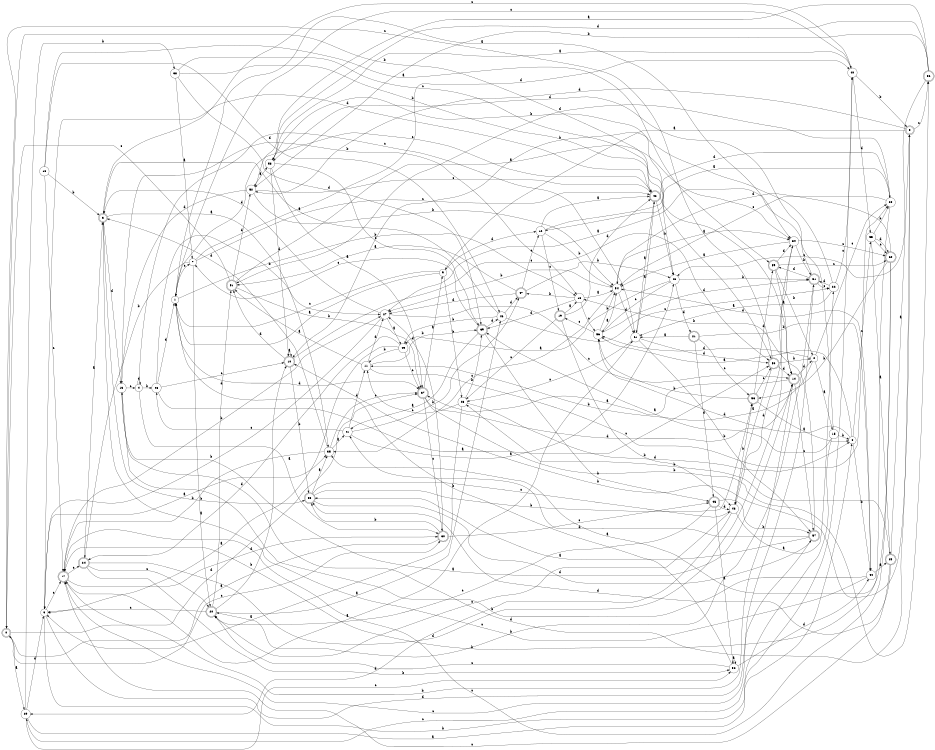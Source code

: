 digraph n50_8 {
__start0 [label="" shape="none"];

rankdir=LR;
size="8,5";

s0 [style="rounded,filled", color="black", fillcolor="white" shape="doublecircle", label="0"];
s1 [style="filled", color="black", fillcolor="white" shape="circle", label="1"];
s2 [style="filled", color="black", fillcolor="white" shape="circle", label="2"];
s3 [style="rounded,filled", color="black", fillcolor="white" shape="doublecircle", label="3"];
s4 [style="filled", color="black", fillcolor="white" shape="circle", label="4"];
s5 [style="rounded,filled", color="black", fillcolor="white" shape="doublecircle", label="5"];
s6 [style="filled", color="black", fillcolor="white" shape="circle", label="6"];
s7 [style="filled", color="black", fillcolor="white" shape="circle", label="7"];
s8 [style="filled", color="black", fillcolor="white" shape="circle", label="8"];
s9 [style="filled", color="black", fillcolor="white" shape="circle", label="9"];
s10 [style="rounded,filled", color="black", fillcolor="white" shape="doublecircle", label="10"];
s11 [style="filled", color="black", fillcolor="white" shape="circle", label="11"];
s12 [style="filled", color="black", fillcolor="white" shape="circle", label="12"];
s13 [style="filled", color="black", fillcolor="white" shape="circle", label="13"];
s14 [style="rounded,filled", color="black", fillcolor="white" shape="doublecircle", label="14"];
s15 [style="filled", color="black", fillcolor="white" shape="circle", label="15"];
s16 [style="filled", color="black", fillcolor="white" shape="circle", label="16"];
s17 [style="rounded,filled", color="black", fillcolor="white" shape="doublecircle", label="17"];
s18 [style="filled", color="black", fillcolor="white" shape="circle", label="18"];
s19 [style="rounded,filled", color="black", fillcolor="white" shape="doublecircle", label="19"];
s20 [style="rounded,filled", color="black", fillcolor="white" shape="doublecircle", label="20"];
s21 [style="rounded,filled", color="black", fillcolor="white" shape="doublecircle", label="21"];
s22 [style="filled", color="black", fillcolor="white" shape="circle", label="22"];
s23 [style="filled", color="black", fillcolor="white" shape="circle", label="23"];
s24 [style="rounded,filled", color="black", fillcolor="white" shape="doublecircle", label="24"];
s25 [style="rounded,filled", color="black", fillcolor="white" shape="doublecircle", label="25"];
s26 [style="filled", color="black", fillcolor="white" shape="circle", label="26"];
s27 [style="filled", color="black", fillcolor="white" shape="circle", label="27"];
s28 [style="filled", color="black", fillcolor="white" shape="circle", label="28"];
s29 [style="filled", color="black", fillcolor="white" shape="circle", label="29"];
s30 [style="rounded,filled", color="black", fillcolor="white" shape="doublecircle", label="30"];
s31 [style="rounded,filled", color="black", fillcolor="white" shape="doublecircle", label="31"];
s32 [style="filled", color="black", fillcolor="white" shape="circle", label="32"];
s33 [style="rounded,filled", color="black", fillcolor="white" shape="doublecircle", label="33"];
s34 [style="filled", color="black", fillcolor="white" shape="circle", label="34"];
s35 [style="filled", color="black", fillcolor="white" shape="circle", label="35"];
s36 [style="rounded,filled", color="black", fillcolor="white" shape="doublecircle", label="36"];
s37 [style="rounded,filled", color="black", fillcolor="white" shape="doublecircle", label="37"];
s38 [style="filled", color="black", fillcolor="white" shape="circle", label="38"];
s39 [style="rounded,filled", color="black", fillcolor="white" shape="doublecircle", label="39"];
s40 [style="filled", color="black", fillcolor="white" shape="circle", label="40"];
s41 [style="filled", color="black", fillcolor="white" shape="circle", label="41"];
s42 [style="rounded,filled", color="black", fillcolor="white" shape="doublecircle", label="42"];
s43 [style="filled", color="black", fillcolor="white" shape="circle", label="43"];
s44 [style="filled", color="black", fillcolor="white" shape="circle", label="44"];
s45 [style="rounded,filled", color="black", fillcolor="white" shape="doublecircle", label="45"];
s46 [style="filled", color="black", fillcolor="white" shape="circle", label="46"];
s47 [style="rounded,filled", color="black", fillcolor="white" shape="doublecircle", label="47"];
s48 [style="filled", color="black", fillcolor="white" shape="circle", label="48"];
s49 [style="filled", color="black", fillcolor="white" shape="circle", label="49"];
s50 [style="rounded,filled", color="black", fillcolor="white" shape="doublecircle", label="50"];
s51 [style="rounded,filled", color="black", fillcolor="white" shape="doublecircle", label="51"];
s52 [style="filled", color="black", fillcolor="white" shape="circle", label="52"];
s53 [style="rounded,filled", color="black", fillcolor="white" shape="doublecircle", label="53"];
s54 [style="filled", color="black", fillcolor="white" shape="circle", label="54"];
s55 [style="filled", color="black", fillcolor="white" shape="circle", label="55"];
s56 [style="filled", color="black", fillcolor="white" shape="circle", label="56"];
s57 [style="rounded,filled", color="black", fillcolor="white" shape="doublecircle", label="57"];
s58 [style="filled", color="black", fillcolor="white" shape="circle", label="58"];
s59 [style="rounded,filled", color="black", fillcolor="white" shape="doublecircle", label="59"];
s60 [style="rounded,filled", color="black", fillcolor="white" shape="doublecircle", label="60"];
s61 [style="filled", color="black", fillcolor="white" shape="circle", label="61"];
s0 -> s29 [label="a"];
s0 -> s50 [label="b"];
s0 -> s30 [label="c"];
s0 -> s37 [label="d"];
s1 -> s34 [label="a"];
s1 -> s18 [label="b"];
s1 -> s7 [label="c"];
s1 -> s37 [label="d"];
s2 -> s15 [label="a"];
s2 -> s11 [label="b"];
s2 -> s28 [label="c"];
s2 -> s56 [label="d"];
s3 -> s35 [label="a"];
s3 -> s33 [label="b"];
s3 -> s40 [label="c"];
s3 -> s13 [label="d"];
s4 -> s30 [label="a"];
s4 -> s26 [label="b"];
s4 -> s61 [label="c"];
s4 -> s4 [label="d"];
s5 -> s9 [label="a"];
s5 -> s10 [label="b"];
s5 -> s36 [label="c"];
s5 -> s52 [label="d"];
s6 -> s35 [label="a"];
s6 -> s40 [label="b"];
s6 -> s17 [label="c"];
s6 -> s31 [label="d"];
s7 -> s20 [label="a"];
s7 -> s24 [label="b"];
s7 -> s42 [label="c"];
s7 -> s40 [label="d"];
s8 -> s56 [label="a"];
s8 -> s44 [label="b"];
s8 -> s55 [label="c"];
s8 -> s56 [label="d"];
s9 -> s1 [label="a"];
s9 -> s23 [label="b"];
s9 -> s1 [label="c"];
s9 -> s12 [label="d"];
s10 -> s10 [label="a"];
s10 -> s33 [label="b"];
s10 -> s50 [label="c"];
s10 -> s51 [label="d"];
s11 -> s51 [label="a"];
s11 -> s39 [label="b"];
s11 -> s28 [label="c"];
s11 -> s27 [label="d"];
s12 -> s42 [label="a"];
s12 -> s54 [label="b"];
s12 -> s19 [label="c"];
s12 -> s28 [label="d"];
s13 -> s14 [label="a"];
s13 -> s18 [label="b"];
s13 -> s4 [label="c"];
s13 -> s5 [label="d"];
s14 -> s37 [label="a"];
s14 -> s17 [label="b"];
s14 -> s57 [label="c"];
s14 -> s2 [label="d"];
s15 -> s39 [label="a"];
s15 -> s8 [label="b"];
s15 -> s29 [label="c"];
s15 -> s58 [label="d"];
s16 -> s59 [label="a"];
s16 -> s3 [label="b"];
s16 -> s17 [label="c"];
s16 -> s46 [label="d"];
s17 -> s61 [label="a"];
s17 -> s27 [label="b"];
s17 -> s24 [label="c"];
s17 -> s30 [label="d"];
s18 -> s54 [label="a"];
s18 -> s47 [label="b"];
s18 -> s56 [label="c"];
s18 -> s39 [label="d"];
s19 -> s18 [label="a"];
s19 -> s43 [label="b"];
s19 -> s23 [label="c"];
s19 -> s42 [label="d"];
s20 -> s46 [label="a"];
s20 -> s10 [label="b"];
s20 -> s6 [label="c"];
s20 -> s51 [label="d"];
s21 -> s61 [label="a"];
s21 -> s44 [label="b"];
s21 -> s53 [label="c"];
s21 -> s45 [label="d"];
s22 -> s61 [label="a"];
s22 -> s10 [label="b"];
s22 -> s40 [label="c"];
s22 -> s31 [label="d"];
s23 -> s6 [label="a"];
s23 -> s39 [label="b"];
s23 -> s11 [label="c"];
s23 -> s8 [label="d"];
s24 -> s3 [label="a"];
s24 -> s32 [label="b"];
s24 -> s20 [label="c"];
s24 -> s34 [label="d"];
s25 -> s5 [label="a"];
s25 -> s23 [label="b"];
s25 -> s17 [label="c"];
s25 -> s33 [label="d"];
s26 -> s50 [label="a"];
s26 -> s27 [label="b"];
s26 -> s10 [label="c"];
s26 -> s1 [label="d"];
s27 -> s49 [label="a"];
s27 -> s6 [label="b"];
s27 -> s14 [label="c"];
s27 -> s3 [label="d"];
s28 -> s12 [label="a"];
s28 -> s17 [label="b"];
s28 -> s54 [label="c"];
s28 -> s51 [label="d"];
s29 -> s8 [label="a"];
s29 -> s38 [label="b"];
s29 -> s32 [label="c"];
s29 -> s6 [label="d"];
s30 -> s0 [label="a"];
s30 -> s33 [label="b"];
s30 -> s45 [label="c"];
s30 -> s27 [label="d"];
s31 -> s27 [label="a"];
s31 -> s20 [label="b"];
s31 -> s22 [label="c"];
s31 -> s59 [label="d"];
s32 -> s32 [label="a"];
s32 -> s1 [label="b"];
s32 -> s20 [label="c"];
s32 -> s44 [label="d"];
s33 -> s35 [label="a"];
s33 -> s53 [label="b"];
s33 -> s43 [label="c"];
s33 -> s57 [label="d"];
s34 -> s54 [label="a"];
s34 -> s31 [label="b"];
s34 -> s60 [label="c"];
s34 -> s43 [label="d"];
s35 -> s41 [label="a"];
s35 -> s17 [label="b"];
s35 -> s37 [label="c"];
s35 -> s3 [label="d"];
s36 -> s52 [label="a"];
s36 -> s52 [label="b"];
s36 -> s48 [label="c"];
s36 -> s58 [label="d"];
s37 -> s9 [label="a"];
s37 -> s36 [label="b"];
s37 -> s30 [label="c"];
s37 -> s14 [label="d"];
s38 -> s7 [label="a"];
s38 -> s42 [label="b"];
s38 -> s48 [label="c"];
s38 -> s39 [label="d"];
s39 -> s41 [label="a"];
s39 -> s45 [label="b"];
s39 -> s7 [label="c"];
s39 -> s46 [label="d"];
s40 -> s58 [label="a"];
s40 -> s5 [label="b"];
s40 -> s1 [label="c"];
s40 -> s55 [label="d"];
s41 -> s48 [label="a"];
s41 -> s47 [label="b"];
s41 -> s26 [label="c"];
s41 -> s11 [label="d"];
s42 -> s61 [label="a"];
s42 -> s48 [label="b"];
s42 -> s1 [label="c"];
s42 -> s6 [label="d"];
s43 -> s22 [label="a"];
s43 -> s53 [label="b"];
s43 -> s20 [label="c"];
s43 -> s29 [label="d"];
s44 -> s25 [label="a"];
s44 -> s13 [label="b"];
s44 -> s3 [label="c"];
s44 -> s54 [label="d"];
s45 -> s32 [label="a"];
s45 -> s57 [label="b"];
s45 -> s20 [label="c"];
s45 -> s43 [label="d"];
s46 -> s3 [label="a"];
s46 -> s49 [label="b"];
s46 -> s22 [label="c"];
s46 -> s47 [label="d"];
s47 -> s51 [label="a"];
s47 -> s48 [label="b"];
s47 -> s12 [label="c"];
s47 -> s27 [label="d"];
s48 -> s49 [label="a"];
s48 -> s31 [label="b"];
s48 -> s56 [label="c"];
s48 -> s21 [label="d"];
s49 -> s6 [label="a"];
s49 -> s11 [label="b"];
s49 -> s37 [label="c"];
s49 -> s24 [label="d"];
s50 -> s43 [label="a"];
s50 -> s2 [label="b"];
s50 -> s0 [label="c"];
s50 -> s14 [label="d"];
s51 -> s34 [label="a"];
s51 -> s37 [label="b"];
s51 -> s0 [label="c"];
s51 -> s52 [label="d"];
s52 -> s58 [label="a"];
s52 -> s54 [label="b"];
s52 -> s42 [label="c"];
s52 -> s13 [label="d"];
s53 -> s8 [label="a"];
s53 -> s56 [label="b"];
s53 -> s50 [label="c"];
s53 -> s59 [label="d"];
s54 -> s34 [label="a"];
s54 -> s27 [label="b"];
s54 -> s35 [label="c"];
s54 -> s61 [label="d"];
s55 -> s25 [label="a"];
s55 -> s28 [label="b"];
s55 -> s60 [label="c"];
s55 -> s60 [label="d"];
s56 -> s54 [label="a"];
s56 -> s54 [label="b"];
s56 -> s19 [label="c"];
s56 -> s31 [label="d"];
s57 -> s33 [label="a"];
s57 -> s18 [label="b"];
s57 -> s17 [label="c"];
s57 -> s41 [label="d"];
s58 -> s37 [label="a"];
s58 -> s14 [label="b"];
s58 -> s39 [label="c"];
s58 -> s10 [label="d"];
s59 -> s14 [label="a"];
s59 -> s2 [label="b"];
s59 -> s60 [label="c"];
s59 -> s34 [label="d"];
s60 -> s35 [label="a"];
s60 -> s53 [label="b"];
s60 -> s17 [label="c"];
s60 -> s54 [label="d"];
s61 -> s42 [label="a"];
s61 -> s57 [label="b"];
s61 -> s23 [label="c"];
s61 -> s50 [label="d"];

}